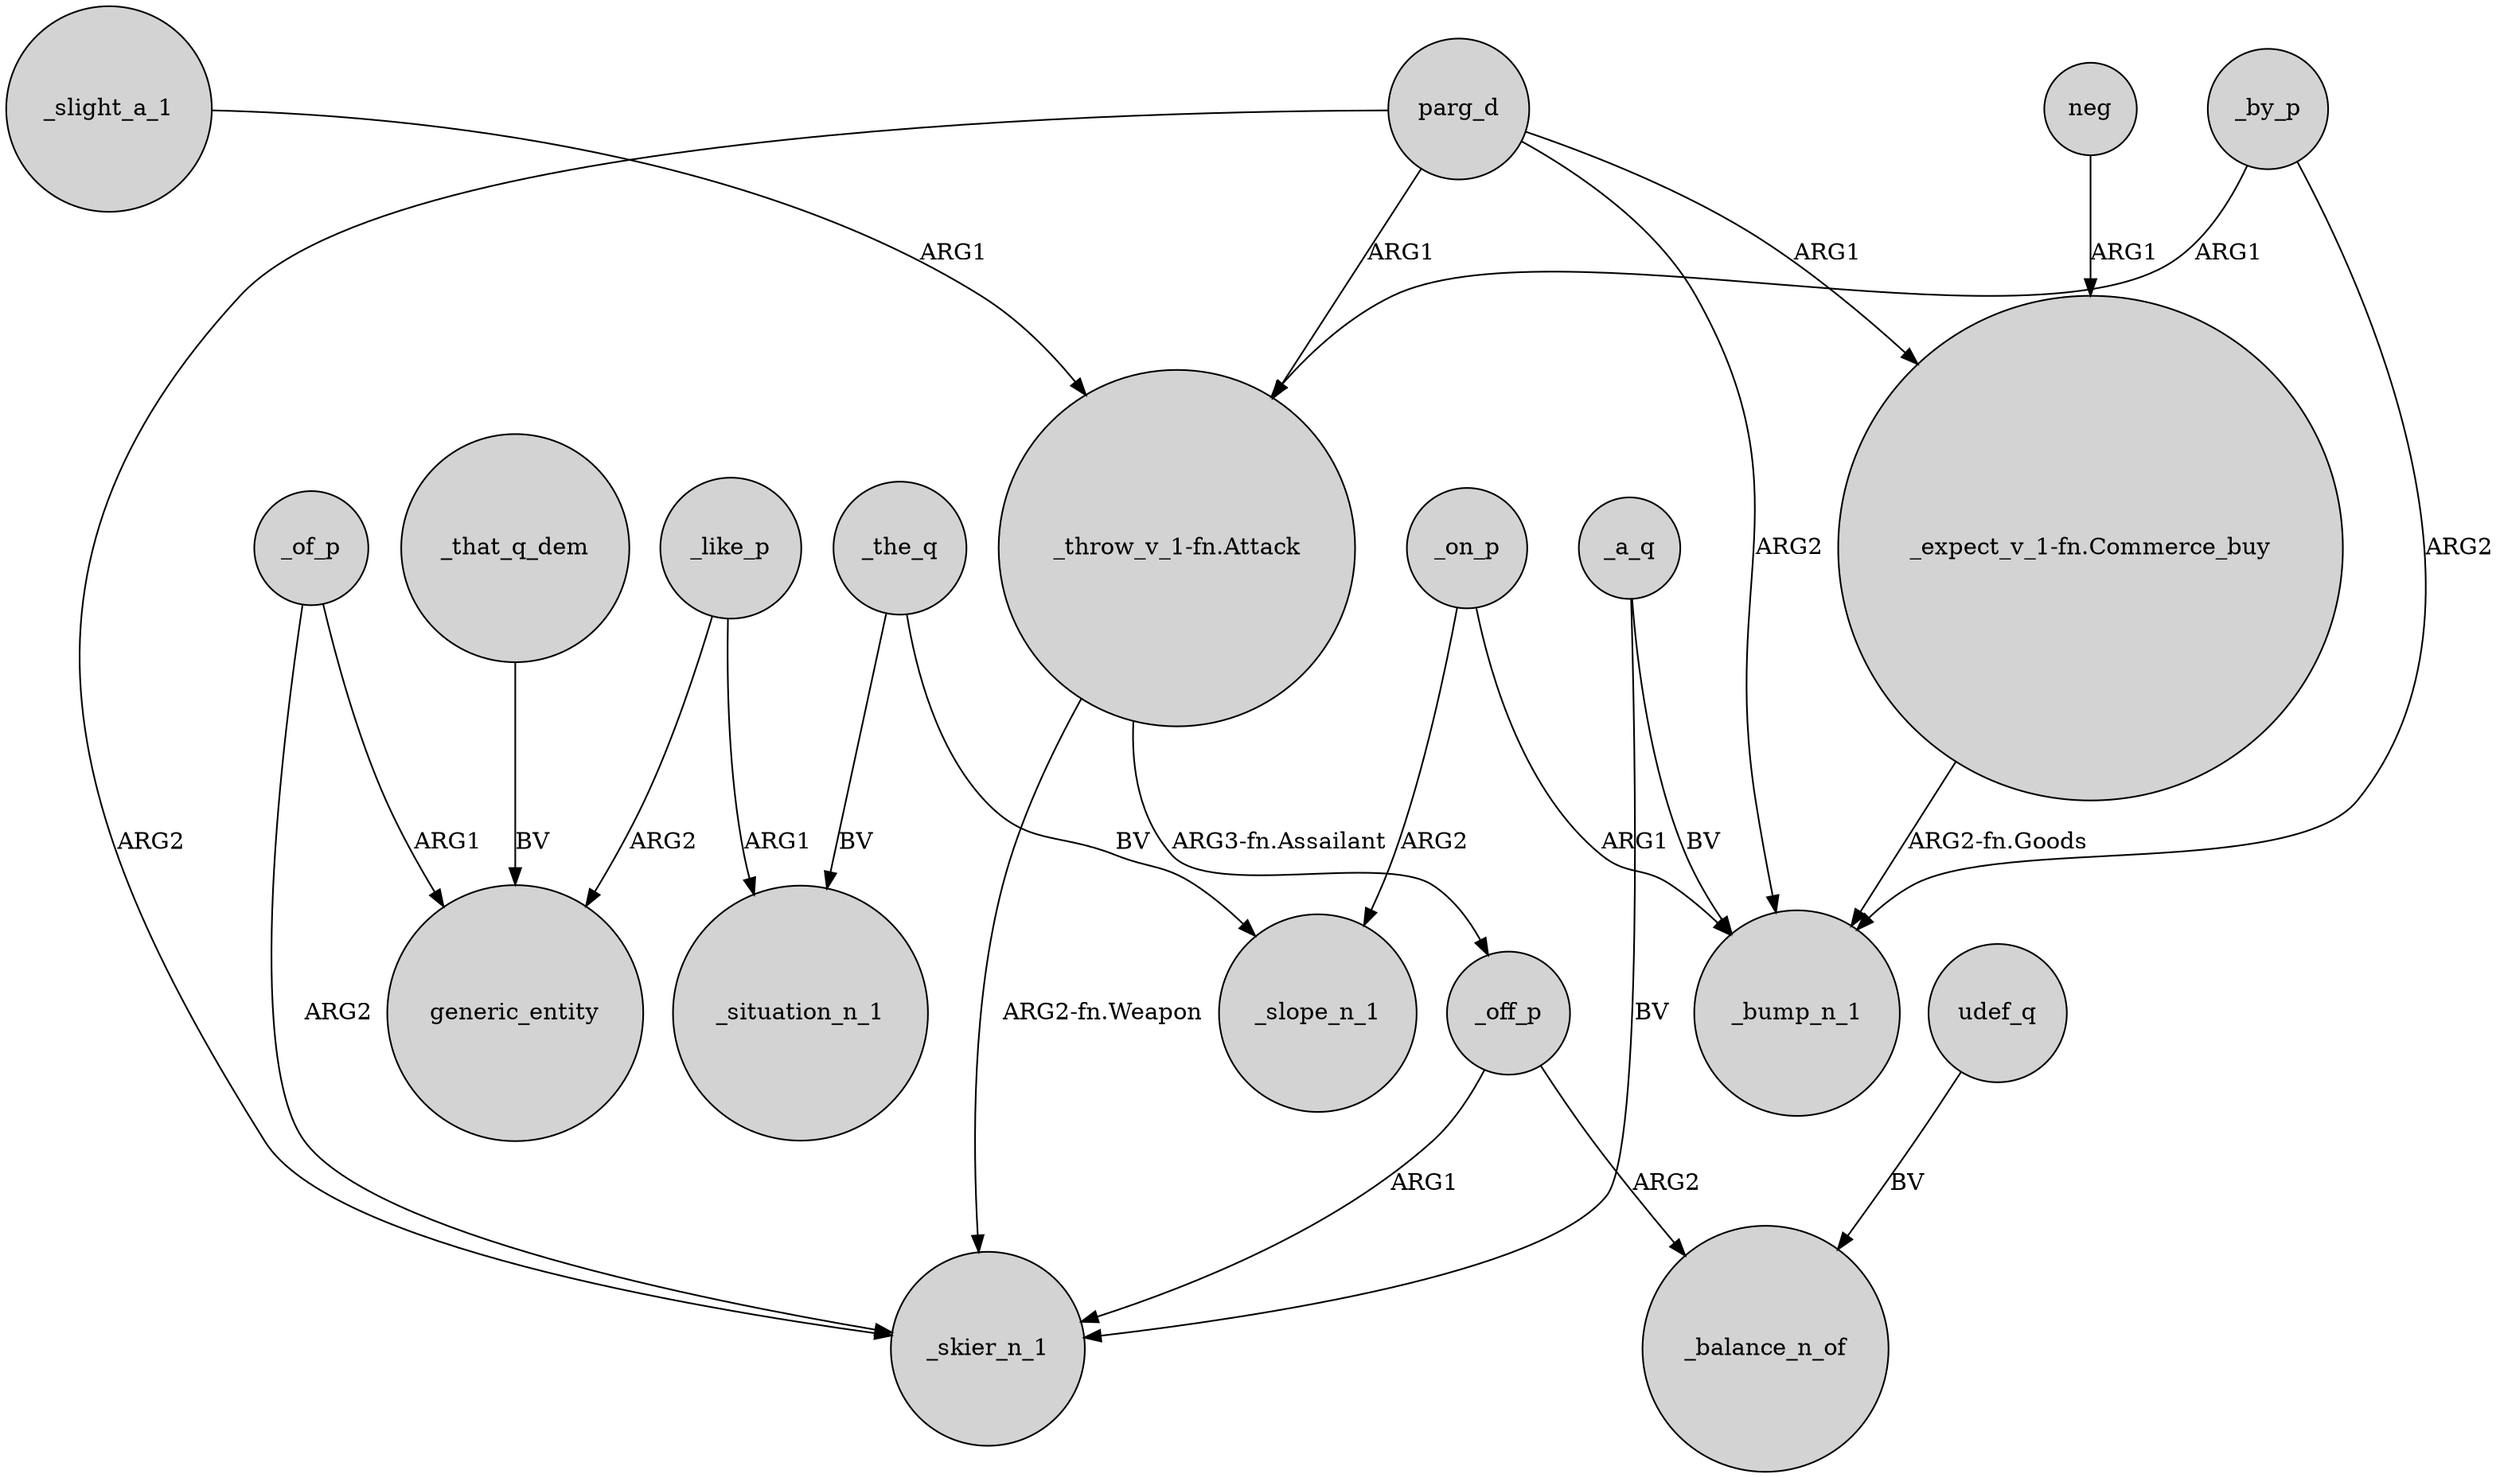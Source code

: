 digraph {
	node [shape=circle style=filled]
	_by_p -> "_throw_v_1-fn.Attack" [label=ARG1]
	_of_p -> _skier_n_1 [label=ARG2]
	_the_q -> _slope_n_1 [label=BV]
	parg_d -> _skier_n_1 [label=ARG2]
	_of_p -> generic_entity [label=ARG1]
	_on_p -> _bump_n_1 [label=ARG1]
	"_throw_v_1-fn.Attack" -> _skier_n_1 [label="ARG2-fn.Weapon"]
	"_expect_v_1-fn.Commerce_buy" -> _bump_n_1 [label="ARG2-fn.Goods"]
	_on_p -> _slope_n_1 [label=ARG2]
	"_throw_v_1-fn.Attack" -> _off_p [label="ARG3-fn.Assailant"]
	_off_p -> _balance_n_of [label=ARG2]
	_like_p -> generic_entity [label=ARG2]
	_slight_a_1 -> "_throw_v_1-fn.Attack" [label=ARG1]
	_off_p -> _skier_n_1 [label=ARG1]
	_like_p -> _situation_n_1 [label=ARG1]
	udef_q -> _balance_n_of [label=BV]
	_the_q -> _situation_n_1 [label=BV]
	_by_p -> _bump_n_1 [label=ARG2]
	_a_q -> _bump_n_1 [label=BV]
	parg_d -> "_throw_v_1-fn.Attack" [label=ARG1]
	parg_d -> _bump_n_1 [label=ARG2]
	neg -> "_expect_v_1-fn.Commerce_buy" [label=ARG1]
	_that_q_dem -> generic_entity [label=BV]
	_a_q -> _skier_n_1 [label=BV]
	parg_d -> "_expect_v_1-fn.Commerce_buy" [label=ARG1]
}
